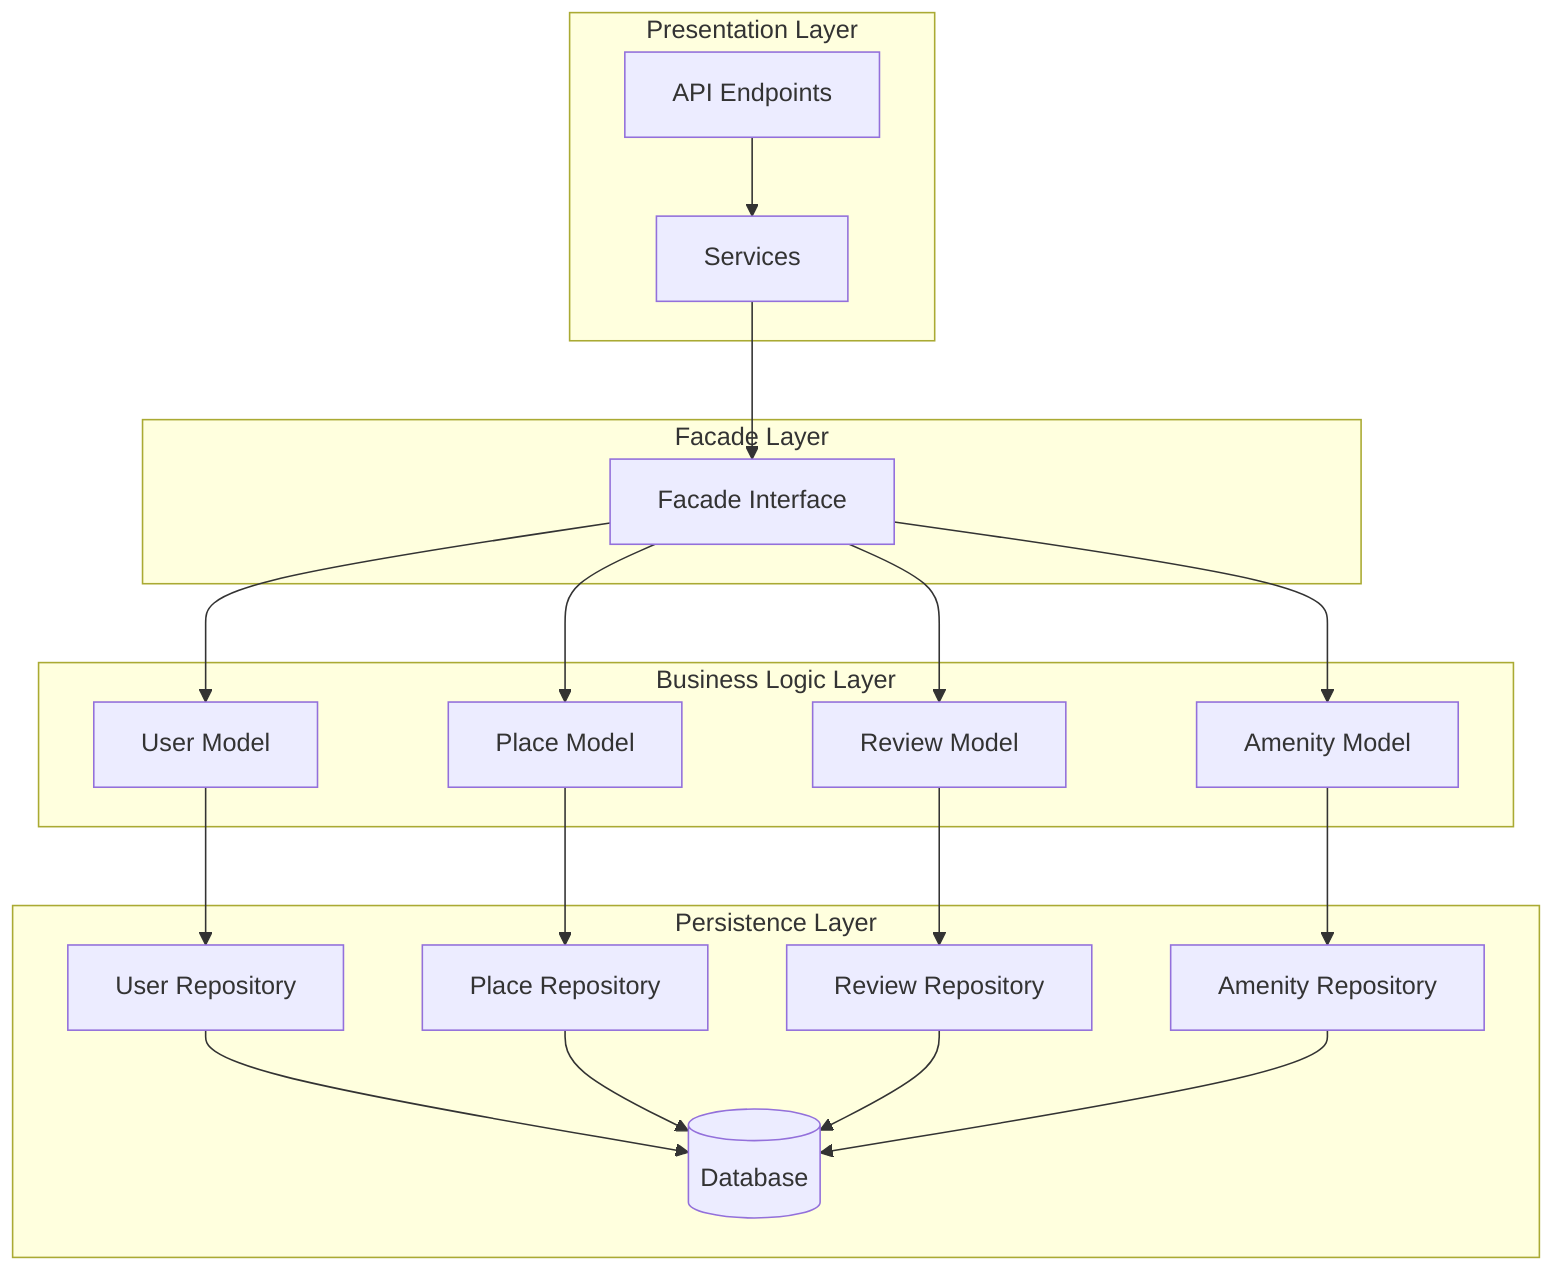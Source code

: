 graph TB
    subgraph PL[Presentation Layer]
        API[API Endpoints]
        Services[Services]
    end
    
    subgraph FL[Facade Layer]
        Facade[Facade Interface]
    end
    
    subgraph BL[Business Logic Layer]
        User[User Model]
        Place[Place Model]
        Review[Review Model]
        Amenity[Amenity Model]
    end
    
    subgraph DL[Persistence Layer]
        UserRepo[User Repository]
        PlaceRepo[Place Repository]
        ReviewRepo[Review Repository]
        AmenityRepo[Amenity Repository]
        DB[(Database)]
    end
    
    API --> Services
    Services --> Facade
    Facade --> User
    Facade --> Place
    Facade --> Review
    Facade --> Amenity
    
    User --> UserRepo
    Place --> PlaceRepo
    Review --> ReviewRepo
    Amenity --> AmenityRepo
    
    UserRepo --> DB
    PlaceRepo --> DB
    ReviewRepo --> DB
    AmenityRepo --> DB